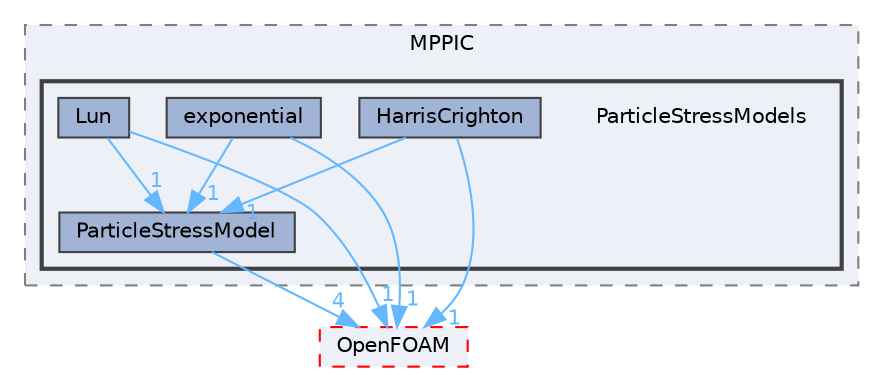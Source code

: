 digraph "src/lagrangian/intermediate/submodels/MPPIC/ParticleStressModels"
{
 // LATEX_PDF_SIZE
  bgcolor="transparent";
  edge [fontname=Helvetica,fontsize=10,labelfontname=Helvetica,labelfontsize=10];
  node [fontname=Helvetica,fontsize=10,shape=box,height=0.2,width=0.4];
  compound=true
  subgraph clusterdir_a5b7b518592fef4af5ad7ba70d45069c {
    graph [ bgcolor="#edf0f7", pencolor="grey50", label="MPPIC", fontname=Helvetica,fontsize=10 style="filled,dashed", URL="dir_a5b7b518592fef4af5ad7ba70d45069c.html",tooltip=""]
  subgraph clusterdir_b12817ec5633b1dd954c47001a1648bb {
    graph [ bgcolor="#edf0f7", pencolor="grey25", label="", fontname=Helvetica,fontsize=10 style="filled,bold", URL="dir_b12817ec5633b1dd954c47001a1648bb.html",tooltip=""]
    dir_b12817ec5633b1dd954c47001a1648bb [shape=plaintext, label="ParticleStressModels"];
  dir_9be1a32b41e20a3d2145e51773e43f4d [label="exponential", fillcolor="#a2b4d6", color="grey25", style="filled", URL="dir_9be1a32b41e20a3d2145e51773e43f4d.html",tooltip=""];
  dir_4cc4fbc2b1470c52e340282124bc658a [label="HarrisCrighton", fillcolor="#a2b4d6", color="grey25", style="filled", URL="dir_4cc4fbc2b1470c52e340282124bc658a.html",tooltip=""];
  dir_e8933e88e3f25bb82805631f2499fede [label="Lun", fillcolor="#a2b4d6", color="grey25", style="filled", URL="dir_e8933e88e3f25bb82805631f2499fede.html",tooltip=""];
  dir_b2699fd9d00261356e905cebcf8bb96d [label="ParticleStressModel", fillcolor="#a2b4d6", color="grey25", style="filled", URL="dir_b2699fd9d00261356e905cebcf8bb96d.html",tooltip=""];
  }
  }
  dir_c5473ff19b20e6ec4dfe5c310b3778a8 [label="OpenFOAM", fillcolor="#edf0f7", color="red", style="filled,dashed", URL="dir_c5473ff19b20e6ec4dfe5c310b3778a8.html",tooltip=""];
  dir_9be1a32b41e20a3d2145e51773e43f4d->dir_b2699fd9d00261356e905cebcf8bb96d [headlabel="1", labeldistance=1.5 headhref="dir_001200_002805.html" href="dir_001200_002805.html" color="steelblue1" fontcolor="steelblue1"];
  dir_9be1a32b41e20a3d2145e51773e43f4d->dir_c5473ff19b20e6ec4dfe5c310b3778a8 [headlabel="1", labeldistance=1.5 headhref="dir_001200_002695.html" href="dir_001200_002695.html" color="steelblue1" fontcolor="steelblue1"];
  dir_4cc4fbc2b1470c52e340282124bc658a->dir_b2699fd9d00261356e905cebcf8bb96d [headlabel="1", labeldistance=1.5 headhref="dir_001698_002805.html" href="dir_001698_002805.html" color="steelblue1" fontcolor="steelblue1"];
  dir_4cc4fbc2b1470c52e340282124bc658a->dir_c5473ff19b20e6ec4dfe5c310b3778a8 [headlabel="1", labeldistance=1.5 headhref="dir_001698_002695.html" href="dir_001698_002695.html" color="steelblue1" fontcolor="steelblue1"];
  dir_e8933e88e3f25bb82805631f2499fede->dir_b2699fd9d00261356e905cebcf8bb96d [headlabel="1", labeldistance=1.5 headhref="dir_002272_002805.html" href="dir_002272_002805.html" color="steelblue1" fontcolor="steelblue1"];
  dir_e8933e88e3f25bb82805631f2499fede->dir_c5473ff19b20e6ec4dfe5c310b3778a8 [headlabel="1", labeldistance=1.5 headhref="dir_002272_002695.html" href="dir_002272_002695.html" color="steelblue1" fontcolor="steelblue1"];
  dir_b2699fd9d00261356e905cebcf8bb96d->dir_c5473ff19b20e6ec4dfe5c310b3778a8 [headlabel="4", labeldistance=1.5 headhref="dir_002805_002695.html" href="dir_002805_002695.html" color="steelblue1" fontcolor="steelblue1"];
}
